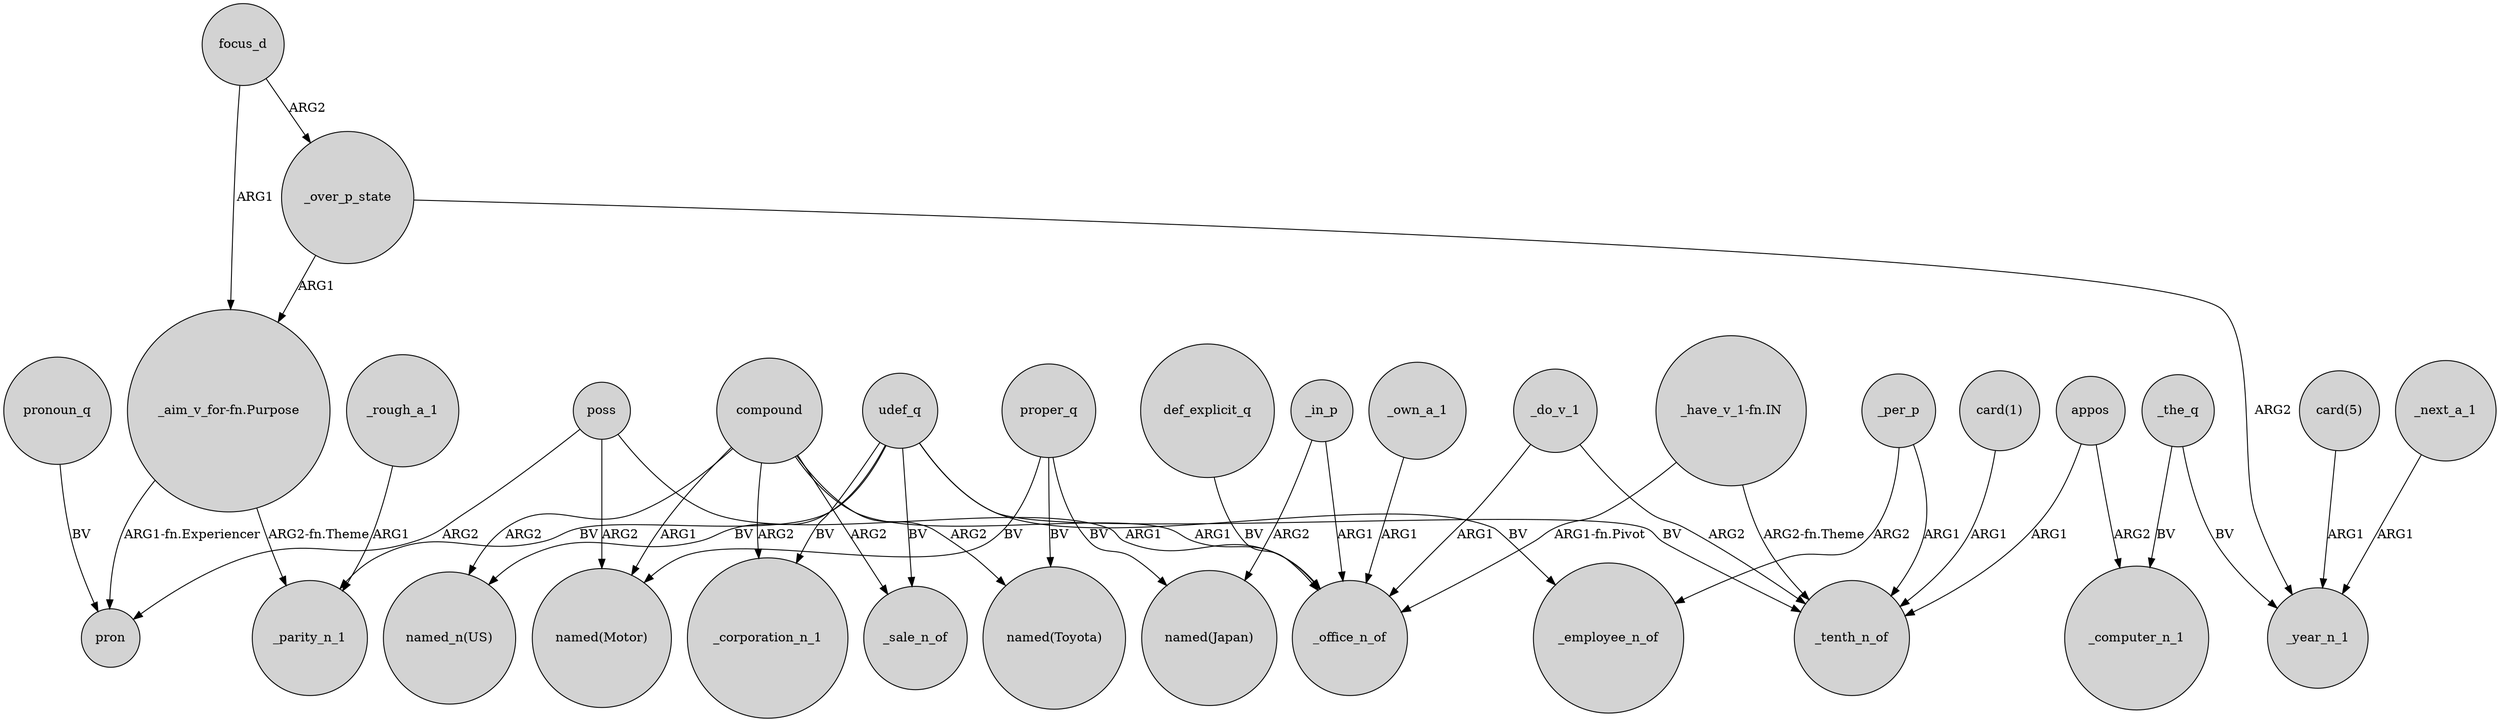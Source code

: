 digraph {
	node [shape=circle style=filled]
	focus_d -> "_aim_v_for-fn.Purpose" [label=ARG1]
	_over_p_state -> "_aim_v_for-fn.Purpose" [label=ARG1]
	udef_q -> "named_n(US)" [label=BV]
	_rough_a_1 -> _parity_n_1 [label=ARG1]
	poss -> pron [label=ARG2]
	"card(5)" -> _year_n_1 [label=ARG1]
	poss -> "named(Motor)" [label=ARG2]
	udef_q -> _employee_n_of [label=BV]
	udef_q -> _parity_n_1 [label=BV]
	udef_q -> _tenth_n_of [label=BV]
	focus_d -> _over_p_state [label=ARG2]
	def_explicit_q -> _office_n_of [label=BV]
	compound -> _corporation_n_1 [label=ARG2]
	compound -> _office_n_of [label=ARG1]
	_in_p -> _office_n_of [label=ARG1]
	compound -> "named(Motor)" [label=ARG1]
	proper_q -> "named(Japan)" [label=BV]
	compound -> "named_n(US)" [label=ARG2]
	_per_p -> _tenth_n_of [label=ARG1]
	udef_q -> _corporation_n_1 [label=BV]
	pronoun_q -> pron [label=BV]
	_over_p_state -> _year_n_1 [label=ARG2]
	proper_q -> "named(Toyota)" [label=BV]
	proper_q -> "named(Motor)" [label=BV]
	compound -> _sale_n_of [label=ARG2]
	"_have_v_1-fn.IN" -> _office_n_of [label="ARG1-fn.Pivot"]
	"_aim_v_for-fn.Purpose" -> pron [label="ARG1-fn.Experiencer"]
	appos -> _computer_n_1 [label=ARG2]
	_next_a_1 -> _year_n_1 [label=ARG1]
	poss -> _office_n_of [label=ARG1]
	_the_q -> _year_n_1 [label=BV]
	udef_q -> _sale_n_of [label=BV]
	_own_a_1 -> _office_n_of [label=ARG1]
	"card(1)" -> _tenth_n_of [label=ARG1]
	"_have_v_1-fn.IN" -> _tenth_n_of [label="ARG2-fn.Theme"]
	_per_p -> _employee_n_of [label=ARG2]
	_do_v_1 -> _office_n_of [label=ARG1]
	"_aim_v_for-fn.Purpose" -> _parity_n_1 [label="ARG2-fn.Theme"]
	appos -> _tenth_n_of [label=ARG1]
	_the_q -> _computer_n_1 [label=BV]
	_do_v_1 -> _tenth_n_of [label=ARG2]
	_in_p -> "named(Japan)" [label=ARG2]
	compound -> "named(Toyota)" [label=ARG2]
}
